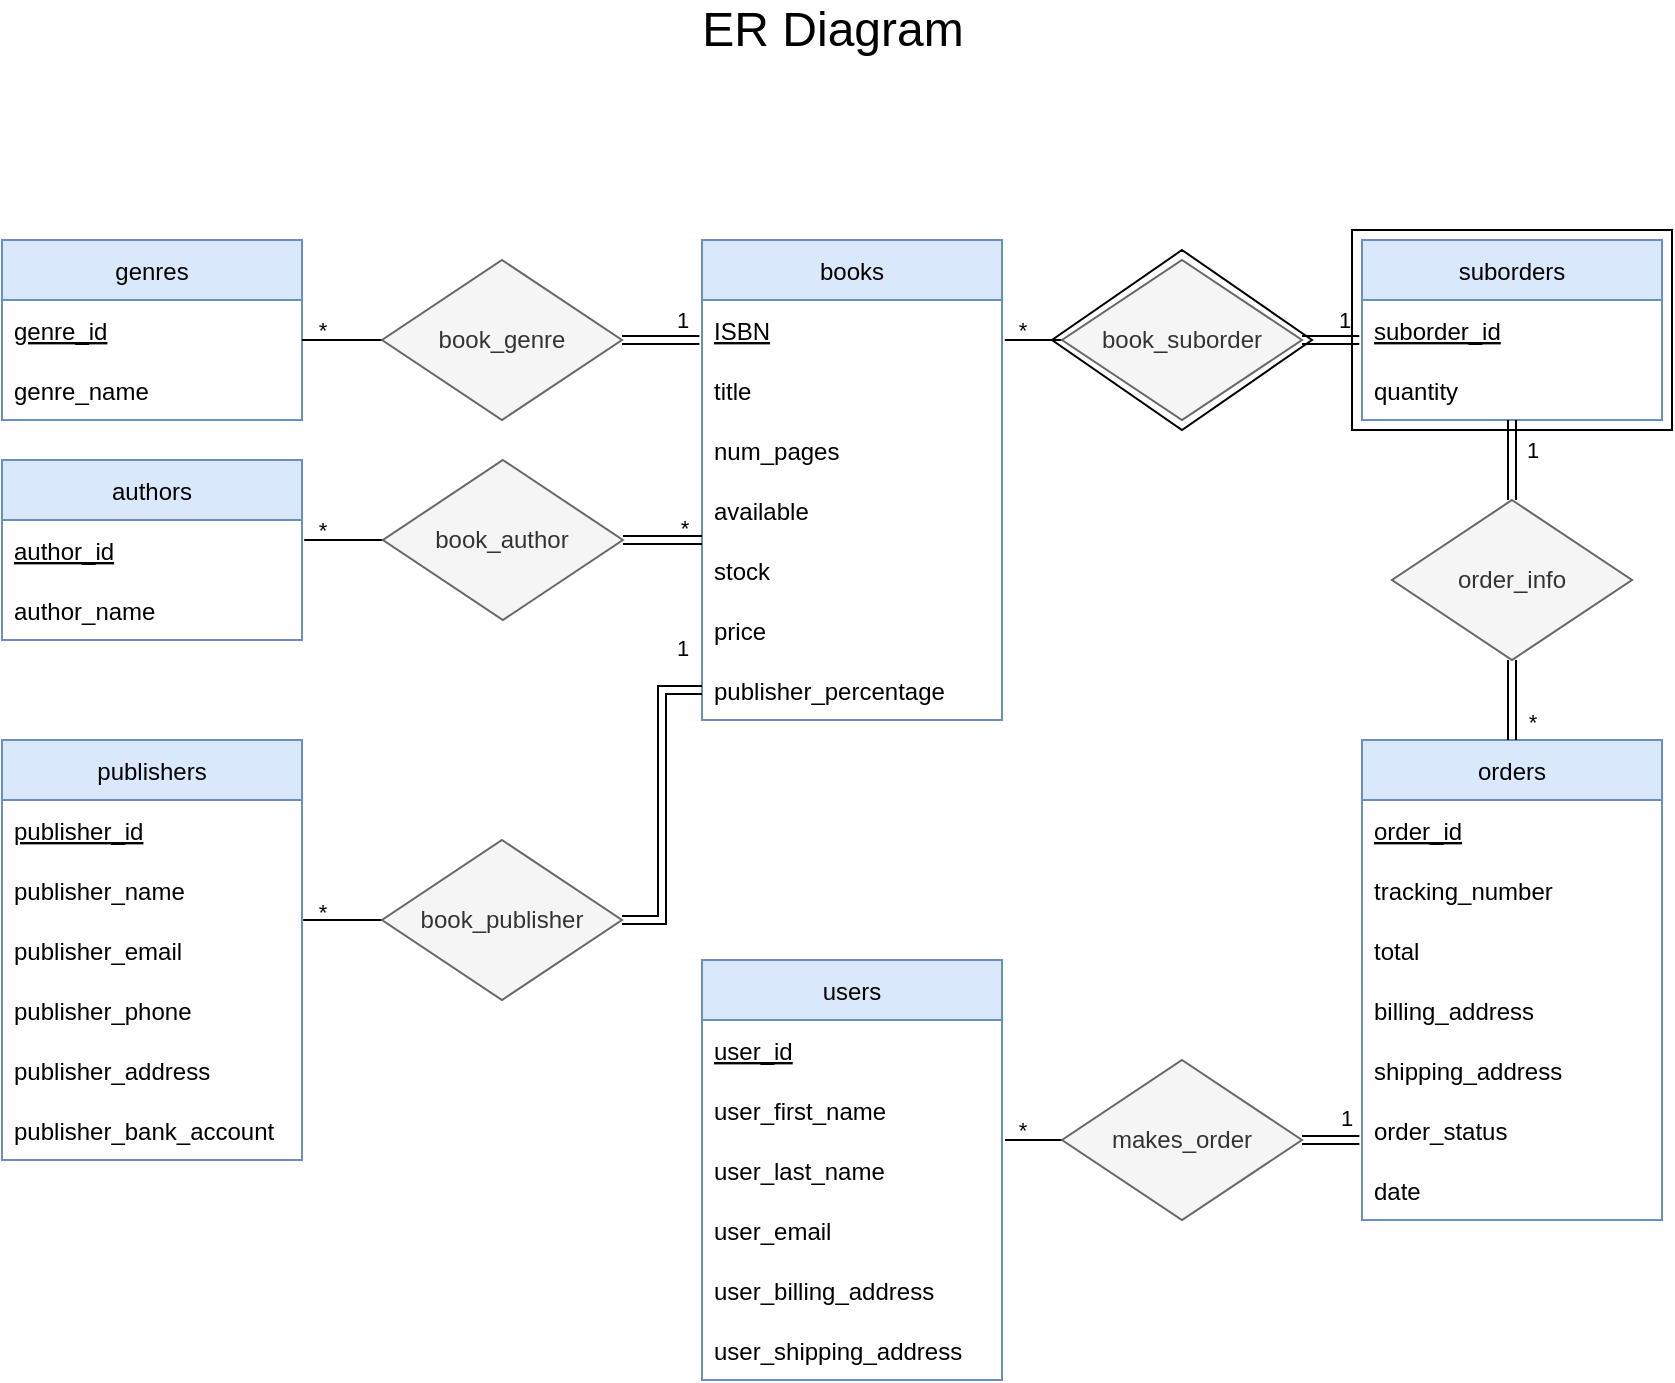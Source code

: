 <mxfile version="15.9.1" type="device"><diagram id="R2lEEEUBdFMjLlhIrx00" name="Page-1"><mxGraphModel dx="1354" dy="716" grid="1" gridSize="10" guides="1" tooltips="1" connect="1" arrows="1" fold="1" page="1" pageScale="1" pageWidth="850" pageHeight="1100" math="0" shadow="0" extFonts="Permanent Marker^https://fonts.googleapis.com/css?family=Permanent+Marker"><root><mxCell id="0"/><mxCell id="1" parent="0"/><mxCell id="pJi3qNCL0nC0wCgEnQ44-102" value="" style="rounded=0;whiteSpace=wrap;html=1;labelBackgroundColor=none;fontSize=24;strokeColor=default;fillColor=none;" parent="1" vertex="1"><mxGeometry x="685" y="135" width="160" height="100" as="geometry"/></mxCell><mxCell id="pJi3qNCL0nC0wCgEnQ44-2" value="books" style="swimlane;fontStyle=0;childLayout=stackLayout;horizontal=1;startSize=30;horizontalStack=0;resizeParent=1;resizeParentMax=0;resizeLast=0;collapsible=1;marginBottom=0;fillColor=#dae8fc;strokeColor=#6c8ebf;" parent="1" vertex="1"><mxGeometry x="360" y="140" width="150" height="240" as="geometry"/></mxCell><mxCell id="pJi3qNCL0nC0wCgEnQ44-3" value="ISBN" style="text;strokeColor=none;fillColor=none;align=left;verticalAlign=middle;spacingLeft=4;spacingRight=4;overflow=hidden;points=[[0,0.5],[1,0.5]];portConstraint=eastwest;rotatable=0;fontStyle=4" parent="pJi3qNCL0nC0wCgEnQ44-2" vertex="1"><mxGeometry y="30" width="150" height="30" as="geometry"/></mxCell><mxCell id="pJi3qNCL0nC0wCgEnQ44-4" value="title" style="text;strokeColor=none;fillColor=none;align=left;verticalAlign=middle;spacingLeft=4;spacingRight=4;overflow=hidden;points=[[0,0.5],[1,0.5]];portConstraint=eastwest;rotatable=0;" parent="pJi3qNCL0nC0wCgEnQ44-2" vertex="1"><mxGeometry y="60" width="150" height="30" as="geometry"/></mxCell><mxCell id="pJi3qNCL0nC0wCgEnQ44-5" value="num_pages" style="text;strokeColor=none;fillColor=none;align=left;verticalAlign=middle;spacingLeft=4;spacingRight=4;overflow=hidden;points=[[0,0.5],[1,0.5]];portConstraint=eastwest;rotatable=0;" parent="pJi3qNCL0nC0wCgEnQ44-2" vertex="1"><mxGeometry y="90" width="150" height="30" as="geometry"/></mxCell><mxCell id="pJi3qNCL0nC0wCgEnQ44-104" value="available" style="text;strokeColor=none;fillColor=none;align=left;verticalAlign=middle;spacingLeft=4;spacingRight=4;overflow=hidden;points=[[0,0.5],[1,0.5]];portConstraint=eastwest;rotatable=0;" parent="pJi3qNCL0nC0wCgEnQ44-2" vertex="1"><mxGeometry y="120" width="150" height="30" as="geometry"/></mxCell><mxCell id="pJi3qNCL0nC0wCgEnQ44-7" value="stock" style="text;strokeColor=none;fillColor=none;align=left;verticalAlign=middle;spacingLeft=4;spacingRight=4;overflow=hidden;points=[[0,0.5],[1,0.5]];portConstraint=eastwest;rotatable=0;" parent="pJi3qNCL0nC0wCgEnQ44-2" vertex="1"><mxGeometry y="150" width="150" height="30" as="geometry"/></mxCell><mxCell id="pJi3qNCL0nC0wCgEnQ44-6" value="price" style="text;strokeColor=none;fillColor=none;align=left;verticalAlign=middle;spacingLeft=4;spacingRight=4;overflow=hidden;points=[[0,0.5],[1,0.5]];portConstraint=eastwest;rotatable=0;" parent="pJi3qNCL0nC0wCgEnQ44-2" vertex="1"><mxGeometry y="180" width="150" height="30" as="geometry"/></mxCell><mxCell id="pJi3qNCL0nC0wCgEnQ44-8" value="publisher_percentage" style="text;strokeColor=none;fillColor=none;align=left;verticalAlign=middle;spacingLeft=4;spacingRight=4;overflow=hidden;points=[[0,0.5],[1,0.5]];portConstraint=eastwest;rotatable=0;" parent="pJi3qNCL0nC0wCgEnQ44-2" vertex="1"><mxGeometry y="210" width="150" height="30" as="geometry"/></mxCell><mxCell id="pJi3qNCL0nC0wCgEnQ44-9" value="genres" style="swimlane;fontStyle=0;childLayout=stackLayout;horizontal=1;startSize=30;horizontalStack=0;resizeParent=1;resizeParentMax=0;resizeLast=0;collapsible=1;marginBottom=0;fillColor=#dae8fc;strokeColor=#6c8ebf;" parent="1" vertex="1"><mxGeometry x="10" y="140" width="150" height="90" as="geometry"/></mxCell><mxCell id="pJi3qNCL0nC0wCgEnQ44-10" value="genre_id" style="text;strokeColor=none;fillColor=none;align=left;verticalAlign=middle;spacingLeft=4;spacingRight=4;overflow=hidden;points=[[0,0.5],[1,0.5]];portConstraint=eastwest;rotatable=0;fontStyle=4" parent="pJi3qNCL0nC0wCgEnQ44-9" vertex="1"><mxGeometry y="30" width="150" height="30" as="geometry"/></mxCell><mxCell id="pJi3qNCL0nC0wCgEnQ44-11" value="genre_name" style="text;strokeColor=none;fillColor=none;align=left;verticalAlign=middle;spacingLeft=4;spacingRight=4;overflow=hidden;points=[[0,0.5],[1,0.5]];portConstraint=eastwest;rotatable=0;" parent="pJi3qNCL0nC0wCgEnQ44-9" vertex="1"><mxGeometry y="60" width="150" height="30" as="geometry"/></mxCell><mxCell id="pJi3qNCL0nC0wCgEnQ44-16" value="authors" style="swimlane;fontStyle=0;childLayout=stackLayout;horizontal=1;startSize=30;horizontalStack=0;resizeParent=1;resizeParentMax=0;resizeLast=0;collapsible=1;marginBottom=0;fillColor=#dae8fc;strokeColor=#6c8ebf;" parent="1" vertex="1"><mxGeometry x="10" y="250" width="150" height="90" as="geometry"/></mxCell><mxCell id="pJi3qNCL0nC0wCgEnQ44-17" value="author_id" style="text;strokeColor=none;fillColor=none;align=left;verticalAlign=middle;spacingLeft=4;spacingRight=4;overflow=hidden;points=[[0,0.5],[1,0.5]];portConstraint=eastwest;rotatable=0;fontStyle=4" parent="pJi3qNCL0nC0wCgEnQ44-16" vertex="1"><mxGeometry y="30" width="150" height="30" as="geometry"/></mxCell><mxCell id="pJi3qNCL0nC0wCgEnQ44-18" value="author_name" style="text;strokeColor=none;fillColor=none;align=left;verticalAlign=middle;spacingLeft=4;spacingRight=4;overflow=hidden;points=[[0,0.5],[1,0.5]];portConstraint=eastwest;rotatable=0;" parent="pJi3qNCL0nC0wCgEnQ44-16" vertex="1"><mxGeometry y="60" width="150" height="30" as="geometry"/></mxCell><mxCell id="pJi3qNCL0nC0wCgEnQ44-21" value="publishers" style="swimlane;fontStyle=0;childLayout=stackLayout;horizontal=1;startSize=30;horizontalStack=0;resizeParent=1;resizeParentMax=0;resizeLast=0;collapsible=1;marginBottom=0;fillColor=#dae8fc;strokeColor=#6c8ebf;" parent="1" vertex="1"><mxGeometry x="10" y="390" width="150" height="210" as="geometry"/></mxCell><mxCell id="pJi3qNCL0nC0wCgEnQ44-22" value="publisher_id" style="text;strokeColor=none;fillColor=none;align=left;verticalAlign=middle;spacingLeft=4;spacingRight=4;overflow=hidden;points=[[0,0.5],[1,0.5]];portConstraint=eastwest;rotatable=0;fontStyle=4" parent="pJi3qNCL0nC0wCgEnQ44-21" vertex="1"><mxGeometry y="30" width="150" height="30" as="geometry"/></mxCell><mxCell id="pJi3qNCL0nC0wCgEnQ44-23" value="publisher_name" style="text;strokeColor=none;fillColor=none;align=left;verticalAlign=middle;spacingLeft=4;spacingRight=4;overflow=hidden;points=[[0,0.5],[1,0.5]];portConstraint=eastwest;rotatable=0;" parent="pJi3qNCL0nC0wCgEnQ44-21" vertex="1"><mxGeometry y="60" width="150" height="30" as="geometry"/></mxCell><mxCell id="pJi3qNCL0nC0wCgEnQ44-25" value="publisher_email" style="text;strokeColor=none;fillColor=none;align=left;verticalAlign=middle;spacingLeft=4;spacingRight=4;overflow=hidden;points=[[0,0.5],[1,0.5]];portConstraint=eastwest;rotatable=0;" parent="pJi3qNCL0nC0wCgEnQ44-21" vertex="1"><mxGeometry y="90" width="150" height="30" as="geometry"/></mxCell><mxCell id="EMvzr5kdDu0FuhfxWK15-1" value="publisher_phone" style="text;strokeColor=none;fillColor=none;align=left;verticalAlign=middle;spacingLeft=4;spacingRight=4;overflow=hidden;points=[[0,0.5],[1,0.5]];portConstraint=eastwest;rotatable=0;" vertex="1" parent="pJi3qNCL0nC0wCgEnQ44-21"><mxGeometry y="120" width="150" height="30" as="geometry"/></mxCell><mxCell id="pJi3qNCL0nC0wCgEnQ44-26" value="publisher_address" style="text;strokeColor=none;fillColor=none;align=left;verticalAlign=middle;spacingLeft=4;spacingRight=4;overflow=hidden;points=[[0,0.5],[1,0.5]];portConstraint=eastwest;rotatable=0;" parent="pJi3qNCL0nC0wCgEnQ44-21" vertex="1"><mxGeometry y="150" width="150" height="30" as="geometry"/></mxCell><mxCell id="pJi3qNCL0nC0wCgEnQ44-24" value="publisher_bank_account" style="text;strokeColor=none;fillColor=none;align=left;verticalAlign=middle;spacingLeft=4;spacingRight=4;overflow=hidden;points=[[0,0.5],[1,0.5]];portConstraint=eastwest;rotatable=0;" parent="pJi3qNCL0nC0wCgEnQ44-21" vertex="1"><mxGeometry y="180" width="150" height="30" as="geometry"/></mxCell><mxCell id="pJi3qNCL0nC0wCgEnQ44-30" value="suborders" style="swimlane;fontStyle=0;childLayout=stackLayout;horizontal=1;startSize=30;horizontalStack=0;resizeParent=1;resizeParentMax=0;resizeLast=0;collapsible=1;marginBottom=0;fillColor=#dae8fc;strokeColor=#6c8ebf;" parent="1" vertex="1"><mxGeometry x="690" y="140" width="150" height="90" as="geometry"/></mxCell><mxCell id="pJi3qNCL0nC0wCgEnQ44-31" value="suborder_id" style="text;strokeColor=none;fillColor=none;align=left;verticalAlign=middle;spacingLeft=4;spacingRight=4;overflow=hidden;points=[[0,0.5],[1,0.5]];portConstraint=eastwest;rotatable=0;fontStyle=4" parent="pJi3qNCL0nC0wCgEnQ44-30" vertex="1"><mxGeometry y="30" width="150" height="30" as="geometry"/></mxCell><mxCell id="pJi3qNCL0nC0wCgEnQ44-32" value="quantity" style="text;strokeColor=none;fillColor=none;align=left;verticalAlign=middle;spacingLeft=4;spacingRight=4;overflow=hidden;points=[[0,0.5],[1,0.5]];portConstraint=eastwest;rotatable=0;" parent="pJi3qNCL0nC0wCgEnQ44-30" vertex="1"><mxGeometry y="60" width="150" height="30" as="geometry"/></mxCell><mxCell id="pJi3qNCL0nC0wCgEnQ44-38" value="orders" style="swimlane;fontStyle=0;childLayout=stackLayout;horizontal=1;startSize=30;horizontalStack=0;resizeParent=1;resizeParentMax=0;resizeLast=0;collapsible=1;marginBottom=0;fillColor=#dae8fc;strokeColor=#6c8ebf;" parent="1" vertex="1"><mxGeometry x="690" y="390" width="150" height="240" as="geometry"/></mxCell><mxCell id="pJi3qNCL0nC0wCgEnQ44-39" value="order_id" style="text;strokeColor=none;fillColor=none;align=left;verticalAlign=middle;spacingLeft=4;spacingRight=4;overflow=hidden;points=[[0,0.5],[1,0.5]];portConstraint=eastwest;rotatable=0;fontStyle=4" parent="pJi3qNCL0nC0wCgEnQ44-38" vertex="1"><mxGeometry y="30" width="150" height="30" as="geometry"/></mxCell><mxCell id="pJi3qNCL0nC0wCgEnQ44-40" value="tracking_number" style="text;strokeColor=none;fillColor=none;align=left;verticalAlign=middle;spacingLeft=4;spacingRight=4;overflow=hidden;points=[[0,0.5],[1,0.5]];portConstraint=eastwest;rotatable=0;" parent="pJi3qNCL0nC0wCgEnQ44-38" vertex="1"><mxGeometry y="60" width="150" height="30" as="geometry"/></mxCell><mxCell id="pJi3qNCL0nC0wCgEnQ44-41" value="total" style="text;strokeColor=none;fillColor=none;align=left;verticalAlign=middle;spacingLeft=4;spacingRight=4;overflow=hidden;points=[[0,0.5],[1,0.5]];portConstraint=eastwest;rotatable=0;" parent="pJi3qNCL0nC0wCgEnQ44-38" vertex="1"><mxGeometry y="90" width="150" height="30" as="geometry"/></mxCell><mxCell id="pJi3qNCL0nC0wCgEnQ44-42" value="billing_address" style="text;strokeColor=none;fillColor=none;align=left;verticalAlign=middle;spacingLeft=4;spacingRight=4;overflow=hidden;points=[[0,0.5],[1,0.5]];portConstraint=eastwest;rotatable=0;" parent="pJi3qNCL0nC0wCgEnQ44-38" vertex="1"><mxGeometry y="120" width="150" height="30" as="geometry"/></mxCell><mxCell id="pJi3qNCL0nC0wCgEnQ44-43" value="shipping_address" style="text;strokeColor=none;fillColor=none;align=left;verticalAlign=middle;spacingLeft=4;spacingRight=4;overflow=hidden;points=[[0,0.5],[1,0.5]];portConstraint=eastwest;rotatable=0;" parent="pJi3qNCL0nC0wCgEnQ44-38" vertex="1"><mxGeometry y="150" width="150" height="30" as="geometry"/></mxCell><mxCell id="pJi3qNCL0nC0wCgEnQ44-44" value="order_status" style="text;strokeColor=none;fillColor=none;align=left;verticalAlign=middle;spacingLeft=4;spacingRight=4;overflow=hidden;points=[[0,0.5],[1,0.5]];portConstraint=eastwest;rotatable=0;" parent="pJi3qNCL0nC0wCgEnQ44-38" vertex="1"><mxGeometry y="180" width="150" height="30" as="geometry"/></mxCell><mxCell id="pJi3qNCL0nC0wCgEnQ44-45" value="date" style="text;strokeColor=none;fillColor=none;align=left;verticalAlign=middle;spacingLeft=4;spacingRight=4;overflow=hidden;points=[[0,0.5],[1,0.5]];portConstraint=eastwest;rotatable=0;" parent="pJi3qNCL0nC0wCgEnQ44-38" vertex="1"><mxGeometry y="210" width="150" height="30" as="geometry"/></mxCell><mxCell id="pJi3qNCL0nC0wCgEnQ44-46" value="users" style="swimlane;fontStyle=0;childLayout=stackLayout;horizontal=1;startSize=30;horizontalStack=0;resizeParent=1;resizeParentMax=0;resizeLast=0;collapsible=1;marginBottom=0;fillColor=#dae8fc;strokeColor=#6c8ebf;" parent="1" vertex="1"><mxGeometry x="360" y="500" width="150" height="210" as="geometry"/></mxCell><mxCell id="pJi3qNCL0nC0wCgEnQ44-47" value="user_id" style="text;strokeColor=none;fillColor=none;align=left;verticalAlign=middle;spacingLeft=4;spacingRight=4;overflow=hidden;points=[[0,0.5],[1,0.5]];portConstraint=eastwest;rotatable=0;fontStyle=4" parent="pJi3qNCL0nC0wCgEnQ44-46" vertex="1"><mxGeometry y="30" width="150" height="30" as="geometry"/></mxCell><mxCell id="pJi3qNCL0nC0wCgEnQ44-48" value="user_first_name" style="text;strokeColor=none;fillColor=none;align=left;verticalAlign=middle;spacingLeft=4;spacingRight=4;overflow=hidden;points=[[0,0.5],[1,0.5]];portConstraint=eastwest;rotatable=0;" parent="pJi3qNCL0nC0wCgEnQ44-46" vertex="1"><mxGeometry y="60" width="150" height="30" as="geometry"/></mxCell><mxCell id="pJi3qNCL0nC0wCgEnQ44-49" value="user_last_name" style="text;strokeColor=none;fillColor=none;align=left;verticalAlign=middle;spacingLeft=4;spacingRight=4;overflow=hidden;points=[[0,0.5],[1,0.5]];portConstraint=eastwest;rotatable=0;" parent="pJi3qNCL0nC0wCgEnQ44-46" vertex="1"><mxGeometry y="90" width="150" height="30" as="geometry"/></mxCell><mxCell id="pJi3qNCL0nC0wCgEnQ44-50" value="user_email" style="text;strokeColor=none;fillColor=none;align=left;verticalAlign=middle;spacingLeft=4;spacingRight=4;overflow=hidden;points=[[0,0.5],[1,0.5]];portConstraint=eastwest;rotatable=0;" parent="pJi3qNCL0nC0wCgEnQ44-46" vertex="1"><mxGeometry y="120" width="150" height="30" as="geometry"/></mxCell><mxCell id="pJi3qNCL0nC0wCgEnQ44-51" value="user_billing_address" style="text;strokeColor=none;fillColor=none;align=left;verticalAlign=middle;spacingLeft=4;spacingRight=4;overflow=hidden;points=[[0,0.5],[1,0.5]];portConstraint=eastwest;rotatable=0;" parent="pJi3qNCL0nC0wCgEnQ44-46" vertex="1"><mxGeometry y="150" width="150" height="30" as="geometry"/></mxCell><mxCell id="pJi3qNCL0nC0wCgEnQ44-52" value="user_shipping_address" style="text;strokeColor=none;fillColor=none;align=left;verticalAlign=middle;spacingLeft=4;spacingRight=4;overflow=hidden;points=[[0,0.5],[1,0.5]];portConstraint=eastwest;rotatable=0;" parent="pJi3qNCL0nC0wCgEnQ44-46" vertex="1"><mxGeometry y="180" width="150" height="30" as="geometry"/></mxCell><mxCell id="pJi3qNCL0nC0wCgEnQ44-63" style="edgeStyle=orthogonalEdgeStyle;rounded=0;orthogonalLoop=1;jettySize=auto;html=1;exitX=1;exitY=0.5;exitDx=0;exitDy=0;entryX=-0.009;entryY=0.691;entryDx=0;entryDy=0;entryPerimeter=0;endArrow=none;endFill=0;shape=link;" parent="1" source="pJi3qNCL0nC0wCgEnQ44-54" target="pJi3qNCL0nC0wCgEnQ44-3" edge="1"><mxGeometry relative="1" as="geometry"/></mxCell><mxCell id="pJi3qNCL0nC0wCgEnQ44-65" value="1" style="edgeLabel;html=1;align=center;verticalAlign=middle;resizable=0;points=[];labelBackgroundColor=none;" parent="pJi3qNCL0nC0wCgEnQ44-63" vertex="1" connectable="0"><mxGeometry x="-0.283" y="1" relative="1" as="geometry"><mxPoint x="16" y="-9" as="offset"/></mxGeometry></mxCell><mxCell id="pJi3qNCL0nC0wCgEnQ44-66" style="edgeStyle=orthogonalEdgeStyle;rounded=0;orthogonalLoop=1;jettySize=auto;html=1;exitX=0;exitY=0.5;exitDx=0;exitDy=0;entryX=1;entryY=0.666;entryDx=0;entryDy=0;entryPerimeter=0;endArrow=none;endFill=0;" parent="1" source="pJi3qNCL0nC0wCgEnQ44-54" target="pJi3qNCL0nC0wCgEnQ44-10" edge="1"><mxGeometry relative="1" as="geometry"/></mxCell><mxCell id="pJi3qNCL0nC0wCgEnQ44-67" value="*" style="edgeLabel;html=1;align=center;verticalAlign=middle;resizable=0;points=[];labelBackgroundColor=none;" parent="pJi3qNCL0nC0wCgEnQ44-66" vertex="1" connectable="0"><mxGeometry x="0.224" relative="1" as="geometry"><mxPoint x="-6" y="-5" as="offset"/></mxGeometry></mxCell><mxCell id="pJi3qNCL0nC0wCgEnQ44-54" value="book_genre" style="rhombus;whiteSpace=wrap;html=1;fillColor=#f5f5f5;fontColor=#333333;strokeColor=#666666;" parent="1" vertex="1"><mxGeometry x="200" y="150" width="120" height="80" as="geometry"/></mxCell><mxCell id="pJi3qNCL0nC0wCgEnQ44-69" style="edgeStyle=orthogonalEdgeStyle;rounded=0;orthogonalLoop=1;jettySize=auto;html=1;exitX=1;exitY=0.5;exitDx=0;exitDy=0;entryX=-0.003;entryY=0.667;entryDx=0;entryDy=0;entryPerimeter=0;endArrow=none;endFill=0;shape=link;" parent="1" source="pJi3qNCL0nC0wCgEnQ44-55" edge="1"><mxGeometry relative="1" as="geometry"><mxPoint x="360.0" y="290.01" as="targetPoint"/></mxGeometry></mxCell><mxCell id="pJi3qNCL0nC0wCgEnQ44-72" value="*" style="edgeLabel;html=1;align=center;verticalAlign=middle;resizable=0;points=[];labelBackgroundColor=none;" parent="pJi3qNCL0nC0wCgEnQ44-69" vertex="1" connectable="0"><mxGeometry x="0.736" y="-2" relative="1" as="geometry"><mxPoint x="-4" y="-8" as="offset"/></mxGeometry></mxCell><mxCell id="pJi3qNCL0nC0wCgEnQ44-70" style="edgeStyle=orthogonalEdgeStyle;rounded=0;orthogonalLoop=1;jettySize=auto;html=1;exitX=0;exitY=0.5;exitDx=0;exitDy=0;entryX=1.004;entryY=0.033;entryDx=0;entryDy=0;entryPerimeter=0;endArrow=none;endFill=0;" parent="1" source="pJi3qNCL0nC0wCgEnQ44-55" edge="1"><mxGeometry relative="1" as="geometry"><mxPoint x="161.05" y="290.99" as="targetPoint"/></mxGeometry></mxCell><mxCell id="pJi3qNCL0nC0wCgEnQ44-71" value="*" style="edgeLabel;html=1;align=center;verticalAlign=middle;resizable=0;points=[];labelBackgroundColor=none;" parent="pJi3qNCL0nC0wCgEnQ44-70" vertex="1" connectable="0"><mxGeometry x="-0.736" relative="1" as="geometry"><mxPoint x="-25" y="-5" as="offset"/></mxGeometry></mxCell><mxCell id="pJi3qNCL0nC0wCgEnQ44-55" value="book_author" style="rhombus;whiteSpace=wrap;html=1;fillColor=#f5f5f5;fontColor=#333333;strokeColor=#666666;" parent="1" vertex="1"><mxGeometry x="200.45" y="250" width="120" height="80" as="geometry"/></mxCell><mxCell id="pJi3qNCL0nC0wCgEnQ44-75" style="edgeStyle=orthogonalEdgeStyle;rounded=0;orthogonalLoop=1;jettySize=auto;html=1;exitX=0;exitY=0.5;exitDx=0;exitDy=0;entryX=1.004;entryY=0.022;entryDx=0;entryDy=0;entryPerimeter=0;endArrow=none;endFill=0;" parent="1" source="pJi3qNCL0nC0wCgEnQ44-56" target="pJi3qNCL0nC0wCgEnQ44-25" edge="1"><mxGeometry relative="1" as="geometry"/></mxCell><mxCell id="pJi3qNCL0nC0wCgEnQ44-76" value="*" style="edgeLabel;html=1;align=center;verticalAlign=middle;resizable=0;points=[];labelBackgroundColor=none;" parent="pJi3qNCL0nC0wCgEnQ44-75" vertex="1" connectable="0"><mxGeometry x="-0.185" y="1" relative="1" as="geometry"><mxPoint x="-14" y="-5" as="offset"/></mxGeometry></mxCell><mxCell id="pJi3qNCL0nC0wCgEnQ44-78" style="edgeStyle=orthogonalEdgeStyle;rounded=0;orthogonalLoop=1;jettySize=auto;html=1;exitX=1;exitY=0.5;exitDx=0;exitDy=0;entryX=0;entryY=0.5;entryDx=0;entryDy=0;endArrow=none;endFill=0;shape=link;" parent="1" source="pJi3qNCL0nC0wCgEnQ44-56" target="pJi3qNCL0nC0wCgEnQ44-8" edge="1"><mxGeometry relative="1" as="geometry"/></mxCell><mxCell id="pJi3qNCL0nC0wCgEnQ44-79" value="1" style="edgeLabel;html=1;align=center;verticalAlign=middle;resizable=0;points=[];labelBackgroundColor=none;" parent="pJi3qNCL0nC0wCgEnQ44-78" vertex="1" connectable="0"><mxGeometry x="0.456" relative="1" as="geometry"><mxPoint x="10" y="-43" as="offset"/></mxGeometry></mxCell><mxCell id="pJi3qNCL0nC0wCgEnQ44-56" value="book_publisher" style="rhombus;whiteSpace=wrap;html=1;fillColor=#f5f5f5;fontColor=#333333;strokeColor=#666666;" parent="1" vertex="1"><mxGeometry x="200" y="440" width="120" height="80" as="geometry"/></mxCell><mxCell id="pJi3qNCL0nC0wCgEnQ44-90" style="edgeStyle=orthogonalEdgeStyle;rounded=0;orthogonalLoop=1;jettySize=auto;html=1;exitX=0.5;exitY=0;exitDx=0;exitDy=0;entryX=0.5;entryY=1;entryDx=0;entryDy=0;endArrow=none;endFill=0;shape=link;" parent="1" source="pJi3qNCL0nC0wCgEnQ44-58" target="pJi3qNCL0nC0wCgEnQ44-30" edge="1"><mxGeometry relative="1" as="geometry"/></mxCell><mxCell id="pJi3qNCL0nC0wCgEnQ44-92" value="1" style="edgeLabel;html=1;align=center;verticalAlign=middle;resizable=0;points=[];labelBackgroundColor=none;" parent="pJi3qNCL0nC0wCgEnQ44-90" vertex="1" connectable="0"><mxGeometry x="-0.188" relative="1" as="geometry"><mxPoint x="10" y="-9" as="offset"/></mxGeometry></mxCell><mxCell id="pJi3qNCL0nC0wCgEnQ44-91" style="edgeStyle=orthogonalEdgeStyle;rounded=0;orthogonalLoop=1;jettySize=auto;html=1;exitX=0.5;exitY=1;exitDx=0;exitDy=0;entryX=0.5;entryY=0;entryDx=0;entryDy=0;endArrow=none;endFill=0;shape=link;" parent="1" source="pJi3qNCL0nC0wCgEnQ44-58" target="pJi3qNCL0nC0wCgEnQ44-38" edge="1"><mxGeometry relative="1" as="geometry"/></mxCell><mxCell id="pJi3qNCL0nC0wCgEnQ44-93" value="*" style="edgeLabel;html=1;align=center;verticalAlign=middle;resizable=0;points=[];labelBackgroundColor=none;" parent="pJi3qNCL0nC0wCgEnQ44-91" vertex="1" connectable="0"><mxGeometry x="-0.686" relative="1" as="geometry"><mxPoint x="10" y="24" as="offset"/></mxGeometry></mxCell><mxCell id="pJi3qNCL0nC0wCgEnQ44-58" value="order_info" style="rhombus;whiteSpace=wrap;html=1;fillColor=#f5f5f5;fontColor=#333333;strokeColor=#666666;" parent="1" vertex="1"><mxGeometry x="705" y="270" width="120" height="80" as="geometry"/></mxCell><mxCell id="pJi3qNCL0nC0wCgEnQ44-86" style="edgeStyle=orthogonalEdgeStyle;rounded=0;orthogonalLoop=1;jettySize=auto;html=1;exitX=0;exitY=0.5;exitDx=0;exitDy=0;entryX=1.009;entryY=0.689;entryDx=0;entryDy=0;entryPerimeter=0;endArrow=none;endFill=0;" parent="1" source="pJi3qNCL0nC0wCgEnQ44-85" target="pJi3qNCL0nC0wCgEnQ44-3" edge="1"><mxGeometry relative="1" as="geometry"/></mxCell><mxCell id="pJi3qNCL0nC0wCgEnQ44-88" value="*" style="edgeLabel;html=1;align=center;verticalAlign=middle;resizable=0;points=[];labelBackgroundColor=none;" parent="pJi3qNCL0nC0wCgEnQ44-86" vertex="1" connectable="0"><mxGeometry x="0.239" relative="1" as="geometry"><mxPoint x="-2" y="-5" as="offset"/></mxGeometry></mxCell><mxCell id="pJi3qNCL0nC0wCgEnQ44-87" style="edgeStyle=orthogonalEdgeStyle;shape=link;rounded=0;orthogonalLoop=1;jettySize=auto;html=1;exitX=1;exitY=0.5;exitDx=0;exitDy=0;entryX=-0.009;entryY=0.666;entryDx=0;entryDy=0;entryPerimeter=0;endArrow=none;endFill=0;" parent="1" source="pJi3qNCL0nC0wCgEnQ44-85" target="pJi3qNCL0nC0wCgEnQ44-31" edge="1"><mxGeometry relative="1" as="geometry"/></mxCell><mxCell id="pJi3qNCL0nC0wCgEnQ44-89" value="1" style="edgeLabel;html=1;align=center;verticalAlign=middle;resizable=0;points=[];labelBackgroundColor=none;" parent="pJi3qNCL0nC0wCgEnQ44-87" vertex="1" connectable="0"><mxGeometry x="-0.702" y="-2" relative="1" as="geometry"><mxPoint x="16" y="-12" as="offset"/></mxGeometry></mxCell><mxCell id="pJi3qNCL0nC0wCgEnQ44-85" value="book_suborder" style="rhombus;whiteSpace=wrap;html=1;fillColor=#f5f5f5;fontColor=#333333;strokeColor=#666666;" parent="1" vertex="1"><mxGeometry x="540" y="150" width="120" height="80" as="geometry"/></mxCell><mxCell id="pJi3qNCL0nC0wCgEnQ44-96" style="edgeStyle=orthogonalEdgeStyle;shape=link;rounded=0;orthogonalLoop=1;jettySize=auto;html=1;exitX=1;exitY=0.5;exitDx=0;exitDy=0;entryX=-0.009;entryY=0.638;entryDx=0;entryDy=0;entryPerimeter=0;endArrow=none;endFill=0;" parent="1" source="pJi3qNCL0nC0wCgEnQ44-95" target="pJi3qNCL0nC0wCgEnQ44-44" edge="1"><mxGeometry relative="1" as="geometry"/></mxCell><mxCell id="pJi3qNCL0nC0wCgEnQ44-99" value="1" style="edgeLabel;html=1;align=center;verticalAlign=middle;resizable=0;points=[];labelBackgroundColor=none;" parent="pJi3qNCL0nC0wCgEnQ44-96" vertex="1" connectable="0"><mxGeometry x="0.438" y="-2" relative="1" as="geometry"><mxPoint y="-13" as="offset"/></mxGeometry></mxCell><mxCell id="pJi3qNCL0nC0wCgEnQ44-98" style="edgeStyle=orthogonalEdgeStyle;rounded=0;orthogonalLoop=1;jettySize=auto;html=1;exitX=0;exitY=0.5;exitDx=0;exitDy=0;entryX=1.01;entryY=0.003;entryDx=0;entryDy=0;entryPerimeter=0;endArrow=none;endFill=0;" parent="1" source="pJi3qNCL0nC0wCgEnQ44-95" target="pJi3qNCL0nC0wCgEnQ44-49" edge="1"><mxGeometry relative="1" as="geometry"/></mxCell><mxCell id="pJi3qNCL0nC0wCgEnQ44-100" value="*" style="edgeLabel;html=1;align=center;verticalAlign=middle;resizable=0;points=[];labelBackgroundColor=none;" parent="pJi3qNCL0nC0wCgEnQ44-98" vertex="1" connectable="0"><mxGeometry x="0.248" y="-1" relative="1" as="geometry"><mxPoint x="-2" y="-4" as="offset"/></mxGeometry></mxCell><mxCell id="pJi3qNCL0nC0wCgEnQ44-95" value="makes_order" style="rhombus;whiteSpace=wrap;html=1;fillColor=#f5f5f5;fontColor=#333333;strokeColor=#666666;" parent="1" vertex="1"><mxGeometry x="540" y="550" width="120" height="80" as="geometry"/></mxCell><mxCell id="pJi3qNCL0nC0wCgEnQ44-101" value="&lt;font style=&quot;font-size: 24px&quot;&gt;ER Diagram&lt;br&gt;&lt;/font&gt;" style="text;html=1;strokeColor=none;fillColor=none;align=center;verticalAlign=middle;whiteSpace=wrap;rounded=0;labelBackgroundColor=none;" parent="1" vertex="1"><mxGeometry x="308" y="20" width="235" height="30" as="geometry"/></mxCell><mxCell id="pJi3qNCL0nC0wCgEnQ44-103" value="" style="rhombus;whiteSpace=wrap;html=1;labelBackgroundColor=none;fontSize=24;strokeColor=default;fillColor=none;" parent="1" vertex="1"><mxGeometry x="535" y="145" width="130" height="90" as="geometry"/></mxCell></root></mxGraphModel></diagram></mxfile>